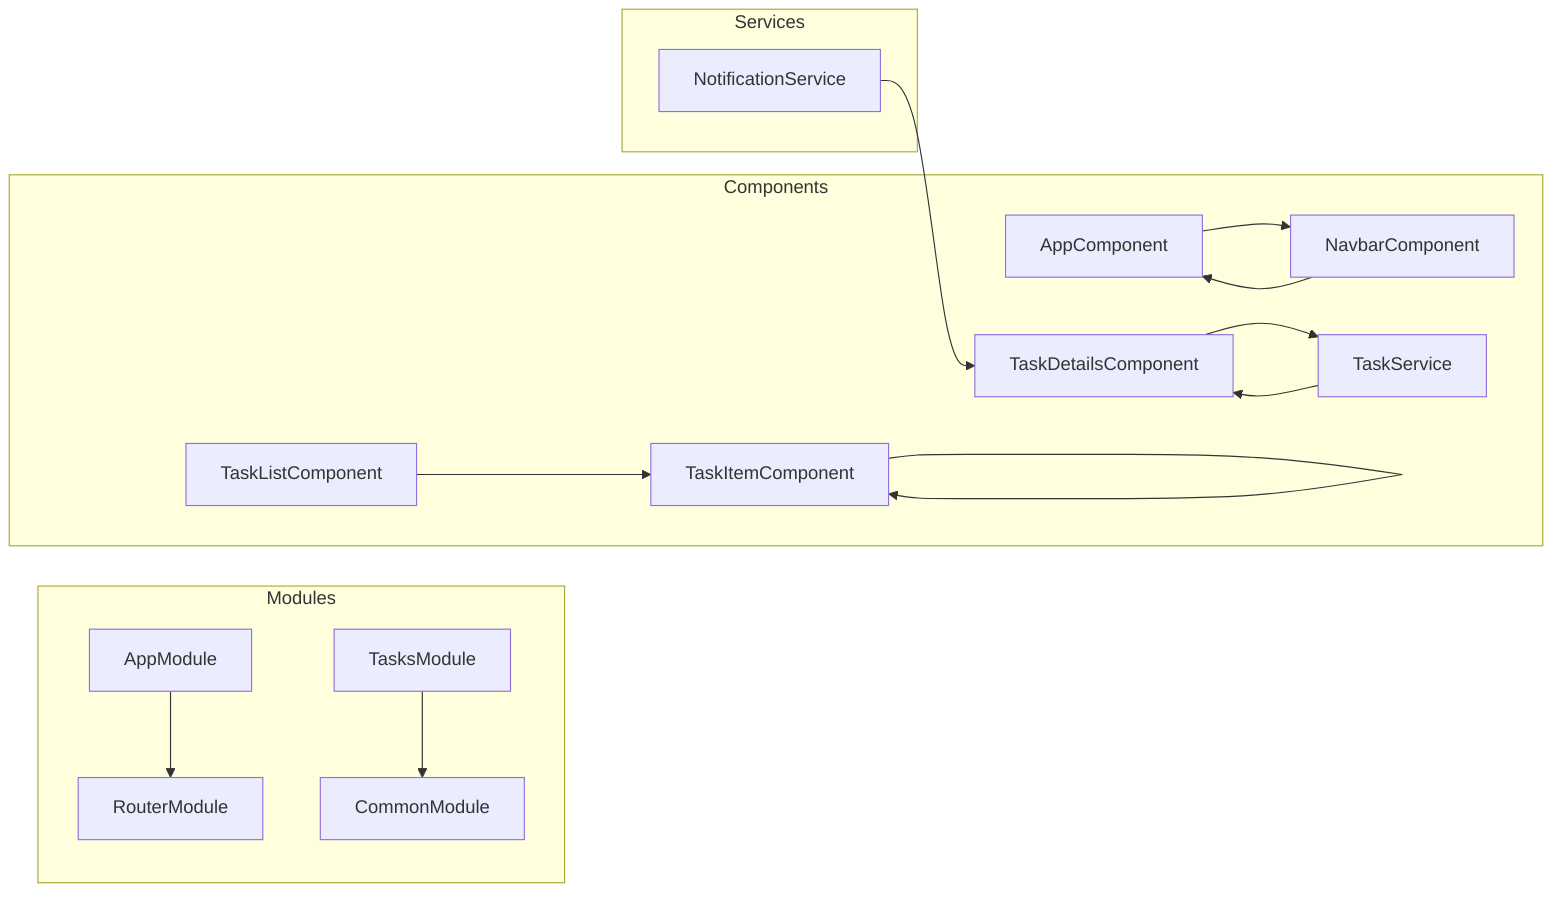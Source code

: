 graph LR
    subgraph "Modules"
        AppModule --> RouterModule
        TasksModule --> CommonModule
    end
    subgraph "Components"
        AppComponent --> NavbarComponent
        TaskListComponent --> TaskItemComponent
        TaskDetailsComponent --> TaskService
        NavbarComponent --> AppComponent
        TaskItemComponent --> TaskItemComponent
    end
    subgraph "Services"
        TaskService --> TaskDetailsComponent
        NotificationService --> TaskDetailsComponent
    end
